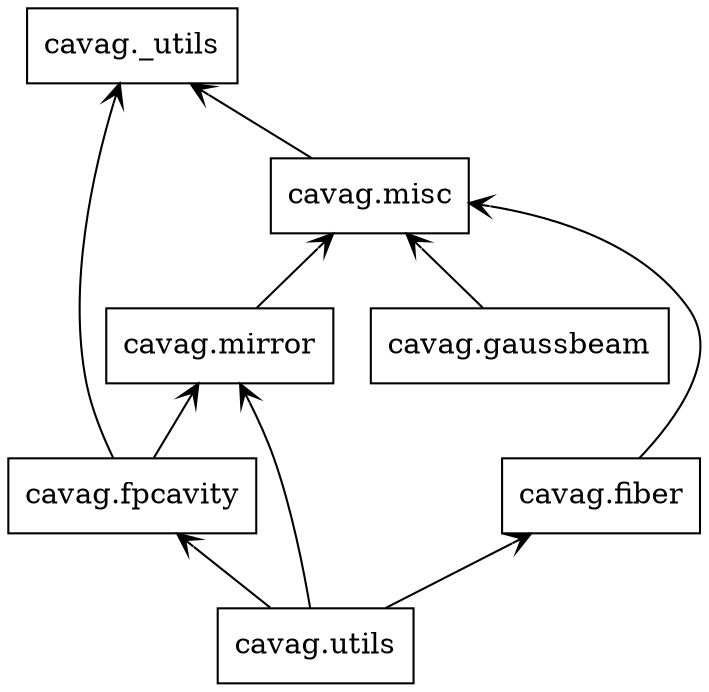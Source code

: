 digraph "packages_cavag" {
charset="utf-8"
rankdir=BT
"1" [label="cavag._utils", shape="box"];
"2" [label="cavag.fiber", shape="box"];
"3" [label="cavag.fpcavity", shape="box"];
"4" [label="cavag.gaussbeam", shape="box"];
"5" [label="cavag.mirror", shape="box"];
"6" [label="cavag.misc", shape="box"];
"7" [label="cavag.utils", shape="box"];
"2" -> "6" [arrowhead="open", arrowtail="none"];
"3" -> "1" [arrowhead="open", arrowtail="none"];
"3" -> "5" [arrowhead="open", arrowtail="none"];
"4" -> "6" [arrowhead="open", arrowtail="none"];
"5" -> "6" [arrowhead="open", arrowtail="none"];
"6" -> "1" [arrowhead="open", arrowtail="none"];
"7" -> "2" [arrowhead="open", arrowtail="none"];
"7" -> "3" [arrowhead="open", arrowtail="none"];
"7" -> "5" [arrowhead="open", arrowtail="none"];
}
